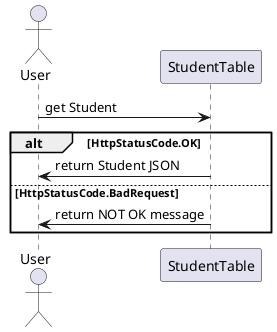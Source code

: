 @startuml getStudent

actor User

User -> StudentTable : get Student

alt HttpStatusCode.OK
    StudentTable -> User : return Student JSON
else HttpStatusCode.BadRequest
    StudentTable -> User : return NOT OK message
end

@enduml